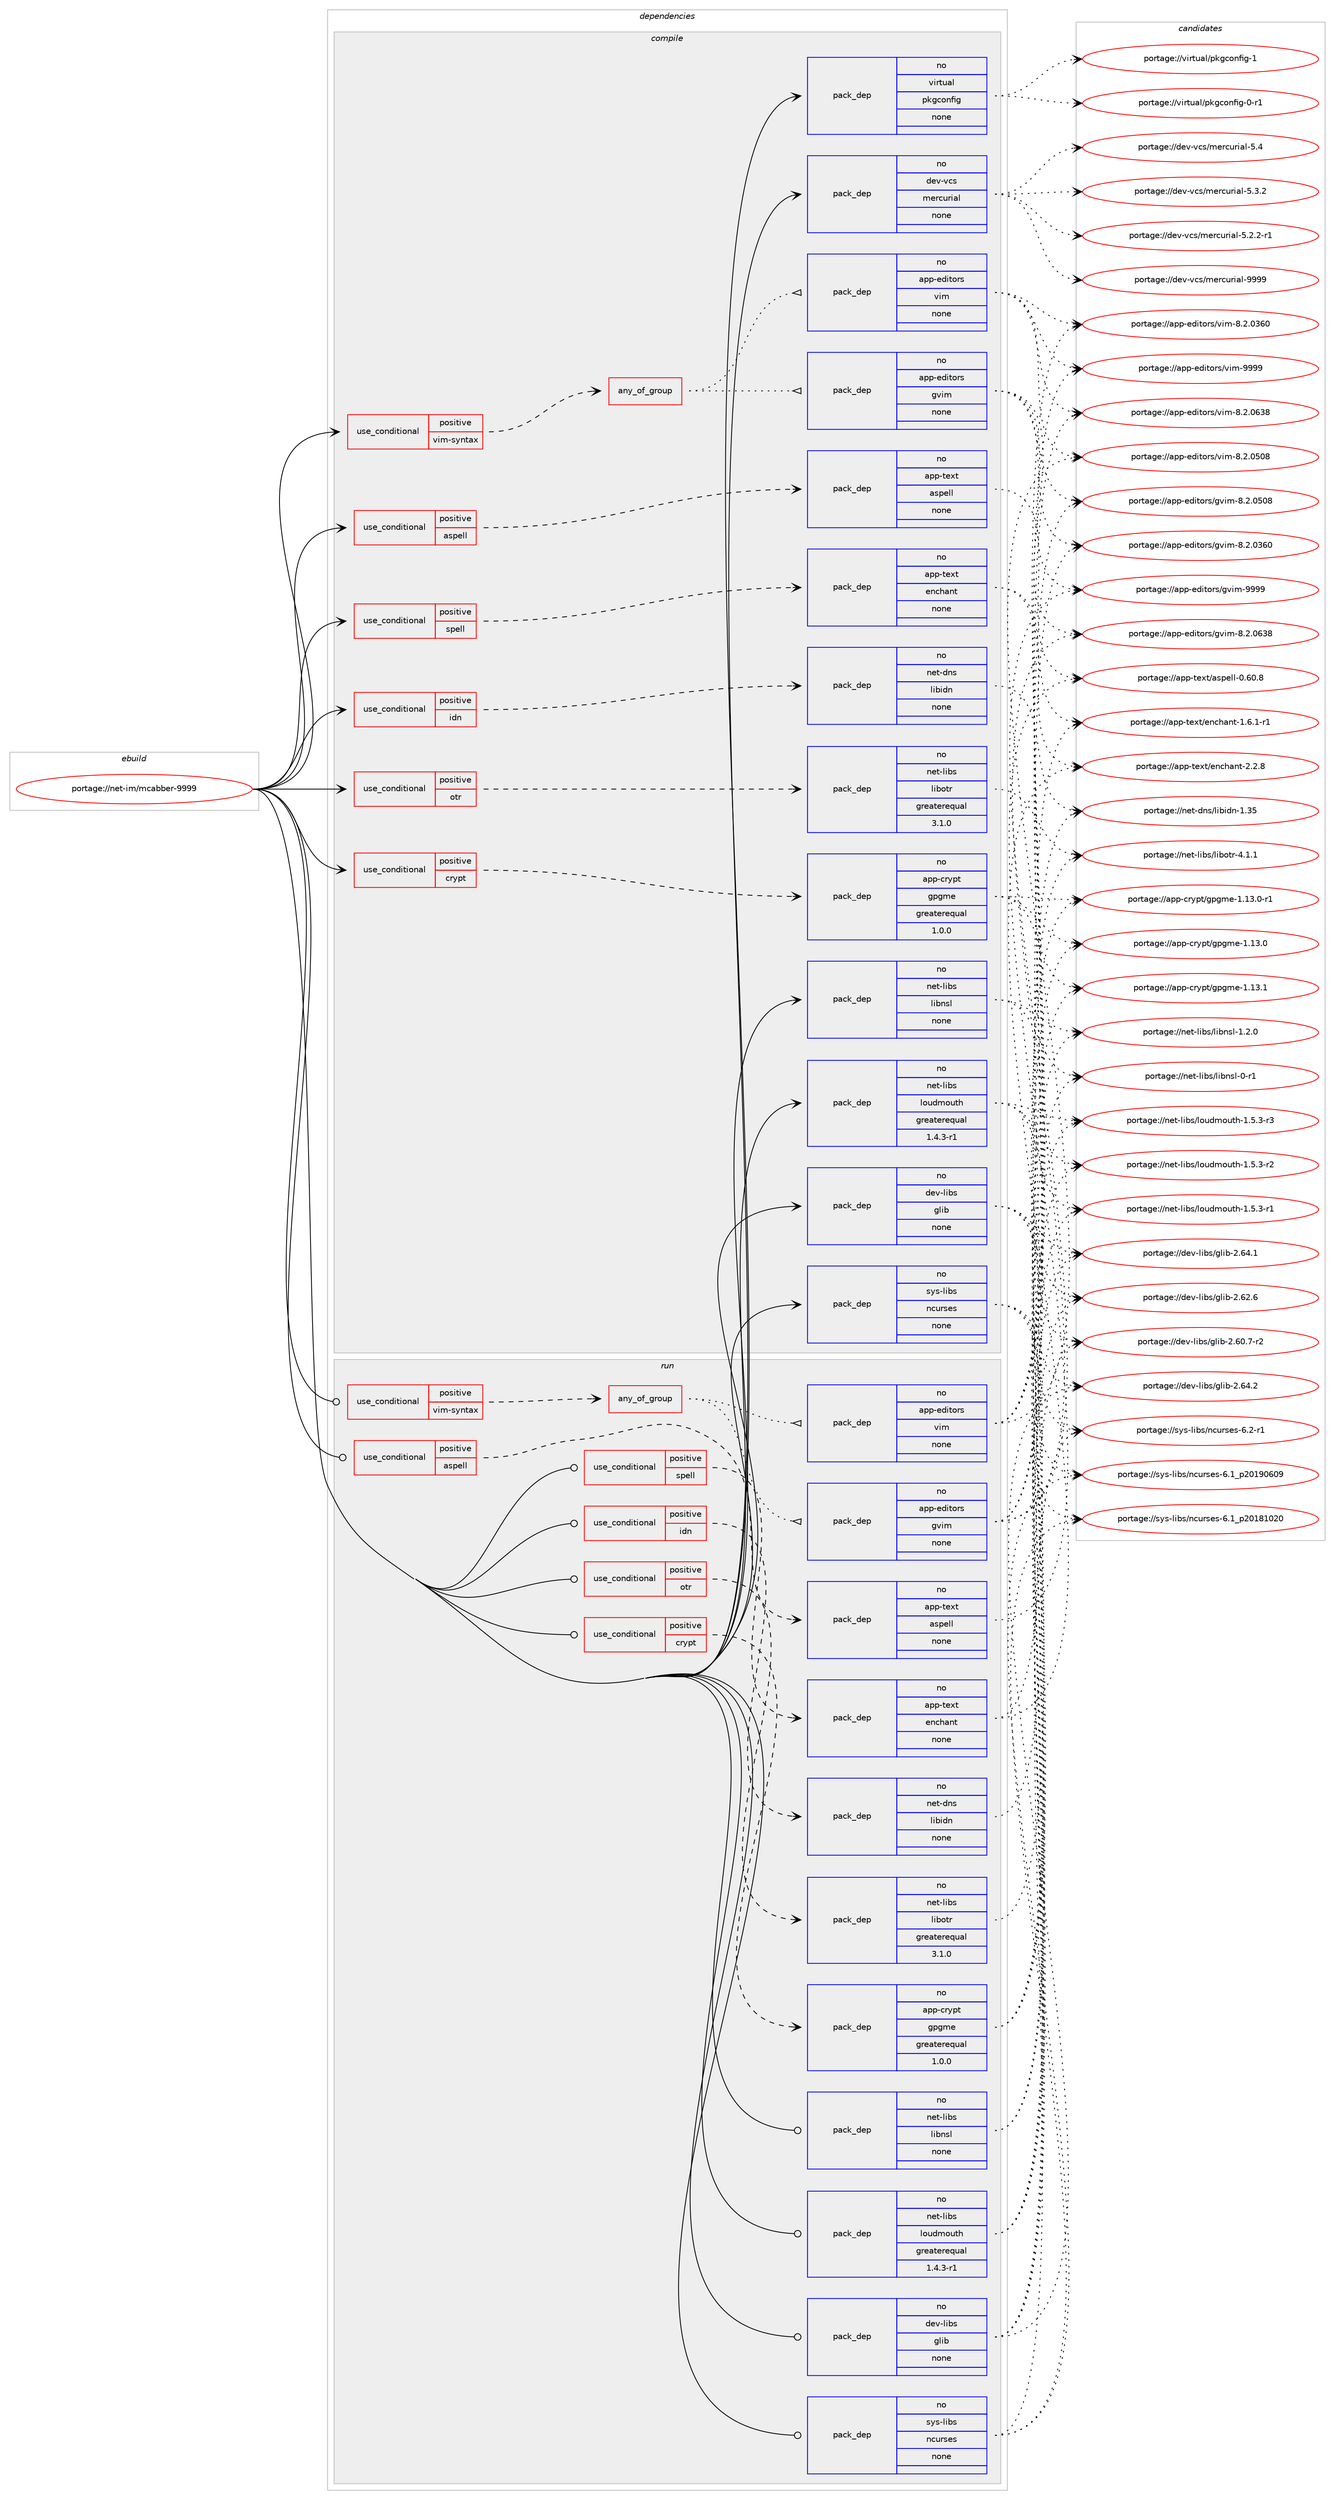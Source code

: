 digraph prolog {

# *************
# Graph options
# *************

newrank=true;
concentrate=true;
compound=true;
graph [rankdir=LR,fontname=Helvetica,fontsize=10,ranksep=1.5];#, ranksep=2.5, nodesep=0.2];
edge  [arrowhead=vee];
node  [fontname=Helvetica,fontsize=10];

# **********
# The ebuild
# **********

subgraph cluster_leftcol {
color=gray;
rank=same;
label=<<i>ebuild</i>>;
id [label="portage://net-im/mcabber-9999", color=red, width=4, href="../net-im/mcabber-9999.svg"];
}

# ****************
# The dependencies
# ****************

subgraph cluster_midcol {
color=gray;
label=<<i>dependencies</i>>;
subgraph cluster_compile {
fillcolor="#eeeeee";
style=filled;
label=<<i>compile</i>>;
subgraph cond2418 {
dependency11847 [label=<<TABLE BORDER="0" CELLBORDER="1" CELLSPACING="0" CELLPADDING="4"><TR><TD ROWSPAN="3" CELLPADDING="10">use_conditional</TD></TR><TR><TD>positive</TD></TR><TR><TD>aspell</TD></TR></TABLE>>, shape=none, color=red];
subgraph pack9299 {
dependency11848 [label=<<TABLE BORDER="0" CELLBORDER="1" CELLSPACING="0" CELLPADDING="4" WIDTH="220"><TR><TD ROWSPAN="6" CELLPADDING="30">pack_dep</TD></TR><TR><TD WIDTH="110">no</TD></TR><TR><TD>app-text</TD></TR><TR><TD>aspell</TD></TR><TR><TD>none</TD></TR><TR><TD></TD></TR></TABLE>>, shape=none, color=blue];
}
dependency11847:e -> dependency11848:w [weight=20,style="dashed",arrowhead="vee"];
}
id:e -> dependency11847:w [weight=20,style="solid",arrowhead="vee"];
subgraph cond2419 {
dependency11849 [label=<<TABLE BORDER="0" CELLBORDER="1" CELLSPACING="0" CELLPADDING="4"><TR><TD ROWSPAN="3" CELLPADDING="10">use_conditional</TD></TR><TR><TD>positive</TD></TR><TR><TD>crypt</TD></TR></TABLE>>, shape=none, color=red];
subgraph pack9300 {
dependency11850 [label=<<TABLE BORDER="0" CELLBORDER="1" CELLSPACING="0" CELLPADDING="4" WIDTH="220"><TR><TD ROWSPAN="6" CELLPADDING="30">pack_dep</TD></TR><TR><TD WIDTH="110">no</TD></TR><TR><TD>app-crypt</TD></TR><TR><TD>gpgme</TD></TR><TR><TD>greaterequal</TD></TR><TR><TD>1.0.0</TD></TR></TABLE>>, shape=none, color=blue];
}
dependency11849:e -> dependency11850:w [weight=20,style="dashed",arrowhead="vee"];
}
id:e -> dependency11849:w [weight=20,style="solid",arrowhead="vee"];
subgraph cond2420 {
dependency11851 [label=<<TABLE BORDER="0" CELLBORDER="1" CELLSPACING="0" CELLPADDING="4"><TR><TD ROWSPAN="3" CELLPADDING="10">use_conditional</TD></TR><TR><TD>positive</TD></TR><TR><TD>idn</TD></TR></TABLE>>, shape=none, color=red];
subgraph pack9301 {
dependency11852 [label=<<TABLE BORDER="0" CELLBORDER="1" CELLSPACING="0" CELLPADDING="4" WIDTH="220"><TR><TD ROWSPAN="6" CELLPADDING="30">pack_dep</TD></TR><TR><TD WIDTH="110">no</TD></TR><TR><TD>net-dns</TD></TR><TR><TD>libidn</TD></TR><TR><TD>none</TD></TR><TR><TD></TD></TR></TABLE>>, shape=none, color=blue];
}
dependency11851:e -> dependency11852:w [weight=20,style="dashed",arrowhead="vee"];
}
id:e -> dependency11851:w [weight=20,style="solid",arrowhead="vee"];
subgraph cond2421 {
dependency11853 [label=<<TABLE BORDER="0" CELLBORDER="1" CELLSPACING="0" CELLPADDING="4"><TR><TD ROWSPAN="3" CELLPADDING="10">use_conditional</TD></TR><TR><TD>positive</TD></TR><TR><TD>otr</TD></TR></TABLE>>, shape=none, color=red];
subgraph pack9302 {
dependency11854 [label=<<TABLE BORDER="0" CELLBORDER="1" CELLSPACING="0" CELLPADDING="4" WIDTH="220"><TR><TD ROWSPAN="6" CELLPADDING="30">pack_dep</TD></TR><TR><TD WIDTH="110">no</TD></TR><TR><TD>net-libs</TD></TR><TR><TD>libotr</TD></TR><TR><TD>greaterequal</TD></TR><TR><TD>3.1.0</TD></TR></TABLE>>, shape=none, color=blue];
}
dependency11853:e -> dependency11854:w [weight=20,style="dashed",arrowhead="vee"];
}
id:e -> dependency11853:w [weight=20,style="solid",arrowhead="vee"];
subgraph cond2422 {
dependency11855 [label=<<TABLE BORDER="0" CELLBORDER="1" CELLSPACING="0" CELLPADDING="4"><TR><TD ROWSPAN="3" CELLPADDING="10">use_conditional</TD></TR><TR><TD>positive</TD></TR><TR><TD>spell</TD></TR></TABLE>>, shape=none, color=red];
subgraph pack9303 {
dependency11856 [label=<<TABLE BORDER="0" CELLBORDER="1" CELLSPACING="0" CELLPADDING="4" WIDTH="220"><TR><TD ROWSPAN="6" CELLPADDING="30">pack_dep</TD></TR><TR><TD WIDTH="110">no</TD></TR><TR><TD>app-text</TD></TR><TR><TD>enchant</TD></TR><TR><TD>none</TD></TR><TR><TD></TD></TR></TABLE>>, shape=none, color=blue];
}
dependency11855:e -> dependency11856:w [weight=20,style="dashed",arrowhead="vee"];
}
id:e -> dependency11855:w [weight=20,style="solid",arrowhead="vee"];
subgraph cond2423 {
dependency11857 [label=<<TABLE BORDER="0" CELLBORDER="1" CELLSPACING="0" CELLPADDING="4"><TR><TD ROWSPAN="3" CELLPADDING="10">use_conditional</TD></TR><TR><TD>positive</TD></TR><TR><TD>vim-syntax</TD></TR></TABLE>>, shape=none, color=red];
subgraph any121 {
dependency11858 [label=<<TABLE BORDER="0" CELLBORDER="1" CELLSPACING="0" CELLPADDING="4"><TR><TD CELLPADDING="10">any_of_group</TD></TR></TABLE>>, shape=none, color=red];subgraph pack9304 {
dependency11859 [label=<<TABLE BORDER="0" CELLBORDER="1" CELLSPACING="0" CELLPADDING="4" WIDTH="220"><TR><TD ROWSPAN="6" CELLPADDING="30">pack_dep</TD></TR><TR><TD WIDTH="110">no</TD></TR><TR><TD>app-editors</TD></TR><TR><TD>vim</TD></TR><TR><TD>none</TD></TR><TR><TD></TD></TR></TABLE>>, shape=none, color=blue];
}
dependency11858:e -> dependency11859:w [weight=20,style="dotted",arrowhead="oinv"];
subgraph pack9305 {
dependency11860 [label=<<TABLE BORDER="0" CELLBORDER="1" CELLSPACING="0" CELLPADDING="4" WIDTH="220"><TR><TD ROWSPAN="6" CELLPADDING="30">pack_dep</TD></TR><TR><TD WIDTH="110">no</TD></TR><TR><TD>app-editors</TD></TR><TR><TD>gvim</TD></TR><TR><TD>none</TD></TR><TR><TD></TD></TR></TABLE>>, shape=none, color=blue];
}
dependency11858:e -> dependency11860:w [weight=20,style="dotted",arrowhead="oinv"];
}
dependency11857:e -> dependency11858:w [weight=20,style="dashed",arrowhead="vee"];
}
id:e -> dependency11857:w [weight=20,style="solid",arrowhead="vee"];
subgraph pack9306 {
dependency11861 [label=<<TABLE BORDER="0" CELLBORDER="1" CELLSPACING="0" CELLPADDING="4" WIDTH="220"><TR><TD ROWSPAN="6" CELLPADDING="30">pack_dep</TD></TR><TR><TD WIDTH="110">no</TD></TR><TR><TD>dev-libs</TD></TR><TR><TD>glib</TD></TR><TR><TD>none</TD></TR><TR><TD></TD></TR></TABLE>>, shape=none, color=blue];
}
id:e -> dependency11861:w [weight=20,style="solid",arrowhead="vee"];
subgraph pack9307 {
dependency11862 [label=<<TABLE BORDER="0" CELLBORDER="1" CELLSPACING="0" CELLPADDING="4" WIDTH="220"><TR><TD ROWSPAN="6" CELLPADDING="30">pack_dep</TD></TR><TR><TD WIDTH="110">no</TD></TR><TR><TD>dev-vcs</TD></TR><TR><TD>mercurial</TD></TR><TR><TD>none</TD></TR><TR><TD></TD></TR></TABLE>>, shape=none, color=blue];
}
id:e -> dependency11862:w [weight=20,style="solid",arrowhead="vee"];
subgraph pack9308 {
dependency11863 [label=<<TABLE BORDER="0" CELLBORDER="1" CELLSPACING="0" CELLPADDING="4" WIDTH="220"><TR><TD ROWSPAN="6" CELLPADDING="30">pack_dep</TD></TR><TR><TD WIDTH="110">no</TD></TR><TR><TD>net-libs</TD></TR><TR><TD>libnsl</TD></TR><TR><TD>none</TD></TR><TR><TD></TD></TR></TABLE>>, shape=none, color=blue];
}
id:e -> dependency11863:w [weight=20,style="solid",arrowhead="vee"];
subgraph pack9309 {
dependency11864 [label=<<TABLE BORDER="0" CELLBORDER="1" CELLSPACING="0" CELLPADDING="4" WIDTH="220"><TR><TD ROWSPAN="6" CELLPADDING="30">pack_dep</TD></TR><TR><TD WIDTH="110">no</TD></TR><TR><TD>net-libs</TD></TR><TR><TD>loudmouth</TD></TR><TR><TD>greaterequal</TD></TR><TR><TD>1.4.3-r1</TD></TR></TABLE>>, shape=none, color=blue];
}
id:e -> dependency11864:w [weight=20,style="solid",arrowhead="vee"];
subgraph pack9310 {
dependency11865 [label=<<TABLE BORDER="0" CELLBORDER="1" CELLSPACING="0" CELLPADDING="4" WIDTH="220"><TR><TD ROWSPAN="6" CELLPADDING="30">pack_dep</TD></TR><TR><TD WIDTH="110">no</TD></TR><TR><TD>sys-libs</TD></TR><TR><TD>ncurses</TD></TR><TR><TD>none</TD></TR><TR><TD></TD></TR></TABLE>>, shape=none, color=blue];
}
id:e -> dependency11865:w [weight=20,style="solid",arrowhead="vee"];
subgraph pack9311 {
dependency11866 [label=<<TABLE BORDER="0" CELLBORDER="1" CELLSPACING="0" CELLPADDING="4" WIDTH="220"><TR><TD ROWSPAN="6" CELLPADDING="30">pack_dep</TD></TR><TR><TD WIDTH="110">no</TD></TR><TR><TD>virtual</TD></TR><TR><TD>pkgconfig</TD></TR><TR><TD>none</TD></TR><TR><TD></TD></TR></TABLE>>, shape=none, color=blue];
}
id:e -> dependency11866:w [weight=20,style="solid",arrowhead="vee"];
}
subgraph cluster_compileandrun {
fillcolor="#eeeeee";
style=filled;
label=<<i>compile and run</i>>;
}
subgraph cluster_run {
fillcolor="#eeeeee";
style=filled;
label=<<i>run</i>>;
subgraph cond2424 {
dependency11867 [label=<<TABLE BORDER="0" CELLBORDER="1" CELLSPACING="0" CELLPADDING="4"><TR><TD ROWSPAN="3" CELLPADDING="10">use_conditional</TD></TR><TR><TD>positive</TD></TR><TR><TD>aspell</TD></TR></TABLE>>, shape=none, color=red];
subgraph pack9312 {
dependency11868 [label=<<TABLE BORDER="0" CELLBORDER="1" CELLSPACING="0" CELLPADDING="4" WIDTH="220"><TR><TD ROWSPAN="6" CELLPADDING="30">pack_dep</TD></TR><TR><TD WIDTH="110">no</TD></TR><TR><TD>app-text</TD></TR><TR><TD>aspell</TD></TR><TR><TD>none</TD></TR><TR><TD></TD></TR></TABLE>>, shape=none, color=blue];
}
dependency11867:e -> dependency11868:w [weight=20,style="dashed",arrowhead="vee"];
}
id:e -> dependency11867:w [weight=20,style="solid",arrowhead="odot"];
subgraph cond2425 {
dependency11869 [label=<<TABLE BORDER="0" CELLBORDER="1" CELLSPACING="0" CELLPADDING="4"><TR><TD ROWSPAN="3" CELLPADDING="10">use_conditional</TD></TR><TR><TD>positive</TD></TR><TR><TD>crypt</TD></TR></TABLE>>, shape=none, color=red];
subgraph pack9313 {
dependency11870 [label=<<TABLE BORDER="0" CELLBORDER="1" CELLSPACING="0" CELLPADDING="4" WIDTH="220"><TR><TD ROWSPAN="6" CELLPADDING="30">pack_dep</TD></TR><TR><TD WIDTH="110">no</TD></TR><TR><TD>app-crypt</TD></TR><TR><TD>gpgme</TD></TR><TR><TD>greaterequal</TD></TR><TR><TD>1.0.0</TD></TR></TABLE>>, shape=none, color=blue];
}
dependency11869:e -> dependency11870:w [weight=20,style="dashed",arrowhead="vee"];
}
id:e -> dependency11869:w [weight=20,style="solid",arrowhead="odot"];
subgraph cond2426 {
dependency11871 [label=<<TABLE BORDER="0" CELLBORDER="1" CELLSPACING="0" CELLPADDING="4"><TR><TD ROWSPAN="3" CELLPADDING="10">use_conditional</TD></TR><TR><TD>positive</TD></TR><TR><TD>idn</TD></TR></TABLE>>, shape=none, color=red];
subgraph pack9314 {
dependency11872 [label=<<TABLE BORDER="0" CELLBORDER="1" CELLSPACING="0" CELLPADDING="4" WIDTH="220"><TR><TD ROWSPAN="6" CELLPADDING="30">pack_dep</TD></TR><TR><TD WIDTH="110">no</TD></TR><TR><TD>net-dns</TD></TR><TR><TD>libidn</TD></TR><TR><TD>none</TD></TR><TR><TD></TD></TR></TABLE>>, shape=none, color=blue];
}
dependency11871:e -> dependency11872:w [weight=20,style="dashed",arrowhead="vee"];
}
id:e -> dependency11871:w [weight=20,style="solid",arrowhead="odot"];
subgraph cond2427 {
dependency11873 [label=<<TABLE BORDER="0" CELLBORDER="1" CELLSPACING="0" CELLPADDING="4"><TR><TD ROWSPAN="3" CELLPADDING="10">use_conditional</TD></TR><TR><TD>positive</TD></TR><TR><TD>otr</TD></TR></TABLE>>, shape=none, color=red];
subgraph pack9315 {
dependency11874 [label=<<TABLE BORDER="0" CELLBORDER="1" CELLSPACING="0" CELLPADDING="4" WIDTH="220"><TR><TD ROWSPAN="6" CELLPADDING="30">pack_dep</TD></TR><TR><TD WIDTH="110">no</TD></TR><TR><TD>net-libs</TD></TR><TR><TD>libotr</TD></TR><TR><TD>greaterequal</TD></TR><TR><TD>3.1.0</TD></TR></TABLE>>, shape=none, color=blue];
}
dependency11873:e -> dependency11874:w [weight=20,style="dashed",arrowhead="vee"];
}
id:e -> dependency11873:w [weight=20,style="solid",arrowhead="odot"];
subgraph cond2428 {
dependency11875 [label=<<TABLE BORDER="0" CELLBORDER="1" CELLSPACING="0" CELLPADDING="4"><TR><TD ROWSPAN="3" CELLPADDING="10">use_conditional</TD></TR><TR><TD>positive</TD></TR><TR><TD>spell</TD></TR></TABLE>>, shape=none, color=red];
subgraph pack9316 {
dependency11876 [label=<<TABLE BORDER="0" CELLBORDER="1" CELLSPACING="0" CELLPADDING="4" WIDTH="220"><TR><TD ROWSPAN="6" CELLPADDING="30">pack_dep</TD></TR><TR><TD WIDTH="110">no</TD></TR><TR><TD>app-text</TD></TR><TR><TD>enchant</TD></TR><TR><TD>none</TD></TR><TR><TD></TD></TR></TABLE>>, shape=none, color=blue];
}
dependency11875:e -> dependency11876:w [weight=20,style="dashed",arrowhead="vee"];
}
id:e -> dependency11875:w [weight=20,style="solid",arrowhead="odot"];
subgraph cond2429 {
dependency11877 [label=<<TABLE BORDER="0" CELLBORDER="1" CELLSPACING="0" CELLPADDING="4"><TR><TD ROWSPAN="3" CELLPADDING="10">use_conditional</TD></TR><TR><TD>positive</TD></TR><TR><TD>vim-syntax</TD></TR></TABLE>>, shape=none, color=red];
subgraph any122 {
dependency11878 [label=<<TABLE BORDER="0" CELLBORDER="1" CELLSPACING="0" CELLPADDING="4"><TR><TD CELLPADDING="10">any_of_group</TD></TR></TABLE>>, shape=none, color=red];subgraph pack9317 {
dependency11879 [label=<<TABLE BORDER="0" CELLBORDER="1" CELLSPACING="0" CELLPADDING="4" WIDTH="220"><TR><TD ROWSPAN="6" CELLPADDING="30">pack_dep</TD></TR><TR><TD WIDTH="110">no</TD></TR><TR><TD>app-editors</TD></TR><TR><TD>vim</TD></TR><TR><TD>none</TD></TR><TR><TD></TD></TR></TABLE>>, shape=none, color=blue];
}
dependency11878:e -> dependency11879:w [weight=20,style="dotted",arrowhead="oinv"];
subgraph pack9318 {
dependency11880 [label=<<TABLE BORDER="0" CELLBORDER="1" CELLSPACING="0" CELLPADDING="4" WIDTH="220"><TR><TD ROWSPAN="6" CELLPADDING="30">pack_dep</TD></TR><TR><TD WIDTH="110">no</TD></TR><TR><TD>app-editors</TD></TR><TR><TD>gvim</TD></TR><TR><TD>none</TD></TR><TR><TD></TD></TR></TABLE>>, shape=none, color=blue];
}
dependency11878:e -> dependency11880:w [weight=20,style="dotted",arrowhead="oinv"];
}
dependency11877:e -> dependency11878:w [weight=20,style="dashed",arrowhead="vee"];
}
id:e -> dependency11877:w [weight=20,style="solid",arrowhead="odot"];
subgraph pack9319 {
dependency11881 [label=<<TABLE BORDER="0" CELLBORDER="1" CELLSPACING="0" CELLPADDING="4" WIDTH="220"><TR><TD ROWSPAN="6" CELLPADDING="30">pack_dep</TD></TR><TR><TD WIDTH="110">no</TD></TR><TR><TD>dev-libs</TD></TR><TR><TD>glib</TD></TR><TR><TD>none</TD></TR><TR><TD></TD></TR></TABLE>>, shape=none, color=blue];
}
id:e -> dependency11881:w [weight=20,style="solid",arrowhead="odot"];
subgraph pack9320 {
dependency11882 [label=<<TABLE BORDER="0" CELLBORDER="1" CELLSPACING="0" CELLPADDING="4" WIDTH="220"><TR><TD ROWSPAN="6" CELLPADDING="30">pack_dep</TD></TR><TR><TD WIDTH="110">no</TD></TR><TR><TD>net-libs</TD></TR><TR><TD>libnsl</TD></TR><TR><TD>none</TD></TR><TR><TD></TD></TR></TABLE>>, shape=none, color=blue];
}
id:e -> dependency11882:w [weight=20,style="solid",arrowhead="odot"];
subgraph pack9321 {
dependency11883 [label=<<TABLE BORDER="0" CELLBORDER="1" CELLSPACING="0" CELLPADDING="4" WIDTH="220"><TR><TD ROWSPAN="6" CELLPADDING="30">pack_dep</TD></TR><TR><TD WIDTH="110">no</TD></TR><TR><TD>net-libs</TD></TR><TR><TD>loudmouth</TD></TR><TR><TD>greaterequal</TD></TR><TR><TD>1.4.3-r1</TD></TR></TABLE>>, shape=none, color=blue];
}
id:e -> dependency11883:w [weight=20,style="solid",arrowhead="odot"];
subgraph pack9322 {
dependency11884 [label=<<TABLE BORDER="0" CELLBORDER="1" CELLSPACING="0" CELLPADDING="4" WIDTH="220"><TR><TD ROWSPAN="6" CELLPADDING="30">pack_dep</TD></TR><TR><TD WIDTH="110">no</TD></TR><TR><TD>sys-libs</TD></TR><TR><TD>ncurses</TD></TR><TR><TD>none</TD></TR><TR><TD></TD></TR></TABLE>>, shape=none, color=blue];
}
id:e -> dependency11884:w [weight=20,style="solid",arrowhead="odot"];
}
}

# **************
# The candidates
# **************

subgraph cluster_choices {
rank=same;
color=gray;
label=<<i>candidates</i>>;

subgraph choice9299 {
color=black;
nodesep=1;
choice9711211245116101120116479711511210110810845484654484656 [label="portage://app-text/aspell-0.60.8", color=red, width=4,href="../app-text/aspell-0.60.8.svg"];
dependency11848:e -> choice9711211245116101120116479711511210110810845484654484656:w [style=dotted,weight="100"];
}
subgraph choice9300 {
color=black;
nodesep=1;
choice9711211245991141211121164710311210310910145494649514649 [label="portage://app-crypt/gpgme-1.13.1", color=red, width=4,href="../app-crypt/gpgme-1.13.1.svg"];
choice97112112459911412111211647103112103109101454946495146484511449 [label="portage://app-crypt/gpgme-1.13.0-r1", color=red, width=4,href="../app-crypt/gpgme-1.13.0-r1.svg"];
choice9711211245991141211121164710311210310910145494649514648 [label="portage://app-crypt/gpgme-1.13.0", color=red, width=4,href="../app-crypt/gpgme-1.13.0.svg"];
dependency11850:e -> choice9711211245991141211121164710311210310910145494649514649:w [style=dotted,weight="100"];
dependency11850:e -> choice97112112459911412111211647103112103109101454946495146484511449:w [style=dotted,weight="100"];
dependency11850:e -> choice9711211245991141211121164710311210310910145494649514648:w [style=dotted,weight="100"];
}
subgraph choice9301 {
color=black;
nodesep=1;
choice1101011164510011011547108105981051001104549465153 [label="portage://net-dns/libidn-1.35", color=red, width=4,href="../net-dns/libidn-1.35.svg"];
dependency11852:e -> choice1101011164510011011547108105981051001104549465153:w [style=dotted,weight="100"];
}
subgraph choice9302 {
color=black;
nodesep=1;
choice11010111645108105981154710810598111116114455246494649 [label="portage://net-libs/libotr-4.1.1", color=red, width=4,href="../net-libs/libotr-4.1.1.svg"];
dependency11854:e -> choice11010111645108105981154710810598111116114455246494649:w [style=dotted,weight="100"];
}
subgraph choice9303 {
color=black;
nodesep=1;
choice9711211245116101120116471011109910497110116455046504656 [label="portage://app-text/enchant-2.2.8", color=red, width=4,href="../app-text/enchant-2.2.8.svg"];
choice97112112451161011201164710111099104971101164549465446494511449 [label="portage://app-text/enchant-1.6.1-r1", color=red, width=4,href="../app-text/enchant-1.6.1-r1.svg"];
dependency11856:e -> choice9711211245116101120116471011109910497110116455046504656:w [style=dotted,weight="100"];
dependency11856:e -> choice97112112451161011201164710111099104971101164549465446494511449:w [style=dotted,weight="100"];
}
subgraph choice9304 {
color=black;
nodesep=1;
choice9711211245101100105116111114115471181051094557575757 [label="portage://app-editors/vim-9999", color=red, width=4,href="../app-editors/vim-9999.svg"];
choice971121124510110010511611111411547118105109455646504648545156 [label="portage://app-editors/vim-8.2.0638", color=red, width=4,href="../app-editors/vim-8.2.0638.svg"];
choice971121124510110010511611111411547118105109455646504648534856 [label="portage://app-editors/vim-8.2.0508", color=red, width=4,href="../app-editors/vim-8.2.0508.svg"];
choice971121124510110010511611111411547118105109455646504648515448 [label="portage://app-editors/vim-8.2.0360", color=red, width=4,href="../app-editors/vim-8.2.0360.svg"];
dependency11859:e -> choice9711211245101100105116111114115471181051094557575757:w [style=dotted,weight="100"];
dependency11859:e -> choice971121124510110010511611111411547118105109455646504648545156:w [style=dotted,weight="100"];
dependency11859:e -> choice971121124510110010511611111411547118105109455646504648534856:w [style=dotted,weight="100"];
dependency11859:e -> choice971121124510110010511611111411547118105109455646504648515448:w [style=dotted,weight="100"];
}
subgraph choice9305 {
color=black;
nodesep=1;
choice9711211245101100105116111114115471031181051094557575757 [label="portage://app-editors/gvim-9999", color=red, width=4,href="../app-editors/gvim-9999.svg"];
choice971121124510110010511611111411547103118105109455646504648545156 [label="portage://app-editors/gvim-8.2.0638", color=red, width=4,href="../app-editors/gvim-8.2.0638.svg"];
choice971121124510110010511611111411547103118105109455646504648534856 [label="portage://app-editors/gvim-8.2.0508", color=red, width=4,href="../app-editors/gvim-8.2.0508.svg"];
choice971121124510110010511611111411547103118105109455646504648515448 [label="portage://app-editors/gvim-8.2.0360", color=red, width=4,href="../app-editors/gvim-8.2.0360.svg"];
dependency11860:e -> choice9711211245101100105116111114115471031181051094557575757:w [style=dotted,weight="100"];
dependency11860:e -> choice971121124510110010511611111411547103118105109455646504648545156:w [style=dotted,weight="100"];
dependency11860:e -> choice971121124510110010511611111411547103118105109455646504648534856:w [style=dotted,weight="100"];
dependency11860:e -> choice971121124510110010511611111411547103118105109455646504648515448:w [style=dotted,weight="100"];
}
subgraph choice9306 {
color=black;
nodesep=1;
choice1001011184510810598115471031081059845504654524650 [label="portage://dev-libs/glib-2.64.2", color=red, width=4,href="../dev-libs/glib-2.64.2.svg"];
choice1001011184510810598115471031081059845504654524649 [label="portage://dev-libs/glib-2.64.1", color=red, width=4,href="../dev-libs/glib-2.64.1.svg"];
choice1001011184510810598115471031081059845504654504654 [label="portage://dev-libs/glib-2.62.6", color=red, width=4,href="../dev-libs/glib-2.62.6.svg"];
choice10010111845108105981154710310810598455046544846554511450 [label="portage://dev-libs/glib-2.60.7-r2", color=red, width=4,href="../dev-libs/glib-2.60.7-r2.svg"];
dependency11861:e -> choice1001011184510810598115471031081059845504654524650:w [style=dotted,weight="100"];
dependency11861:e -> choice1001011184510810598115471031081059845504654524649:w [style=dotted,weight="100"];
dependency11861:e -> choice1001011184510810598115471031081059845504654504654:w [style=dotted,weight="100"];
dependency11861:e -> choice10010111845108105981154710310810598455046544846554511450:w [style=dotted,weight="100"];
}
subgraph choice9307 {
color=black;
nodesep=1;
choice10010111845118991154710910111499117114105971084557575757 [label="portage://dev-vcs/mercurial-9999", color=red, width=4,href="../dev-vcs/mercurial-9999.svg"];
choice100101118451189911547109101114991171141059710845534652 [label="portage://dev-vcs/mercurial-5.4", color=red, width=4,href="../dev-vcs/mercurial-5.4.svg"];
choice1001011184511899115471091011149911711410597108455346514650 [label="portage://dev-vcs/mercurial-5.3.2", color=red, width=4,href="../dev-vcs/mercurial-5.3.2.svg"];
choice10010111845118991154710910111499117114105971084553465046504511449 [label="portage://dev-vcs/mercurial-5.2.2-r1", color=red, width=4,href="../dev-vcs/mercurial-5.2.2-r1.svg"];
dependency11862:e -> choice10010111845118991154710910111499117114105971084557575757:w [style=dotted,weight="100"];
dependency11862:e -> choice100101118451189911547109101114991171141059710845534652:w [style=dotted,weight="100"];
dependency11862:e -> choice1001011184511899115471091011149911711410597108455346514650:w [style=dotted,weight="100"];
dependency11862:e -> choice10010111845118991154710910111499117114105971084553465046504511449:w [style=dotted,weight="100"];
}
subgraph choice9308 {
color=black;
nodesep=1;
choice11010111645108105981154710810598110115108454946504648 [label="portage://net-libs/libnsl-1.2.0", color=red, width=4,href="../net-libs/libnsl-1.2.0.svg"];
choice1101011164510810598115471081059811011510845484511449 [label="portage://net-libs/libnsl-0-r1", color=red, width=4,href="../net-libs/libnsl-0-r1.svg"];
dependency11863:e -> choice11010111645108105981154710810598110115108454946504648:w [style=dotted,weight="100"];
dependency11863:e -> choice1101011164510810598115471081059811011510845484511449:w [style=dotted,weight="100"];
}
subgraph choice9309 {
color=black;
nodesep=1;
choice1101011164510810598115471081111171001091111171161044549465346514511451 [label="portage://net-libs/loudmouth-1.5.3-r3", color=red, width=4,href="../net-libs/loudmouth-1.5.3-r3.svg"];
choice1101011164510810598115471081111171001091111171161044549465346514511450 [label="portage://net-libs/loudmouth-1.5.3-r2", color=red, width=4,href="../net-libs/loudmouth-1.5.3-r2.svg"];
choice1101011164510810598115471081111171001091111171161044549465346514511449 [label="portage://net-libs/loudmouth-1.5.3-r1", color=red, width=4,href="../net-libs/loudmouth-1.5.3-r1.svg"];
dependency11864:e -> choice1101011164510810598115471081111171001091111171161044549465346514511451:w [style=dotted,weight="100"];
dependency11864:e -> choice1101011164510810598115471081111171001091111171161044549465346514511450:w [style=dotted,weight="100"];
dependency11864:e -> choice1101011164510810598115471081111171001091111171161044549465346514511449:w [style=dotted,weight="100"];
}
subgraph choice9310 {
color=black;
nodesep=1;
choice11512111545108105981154711099117114115101115455446504511449 [label="portage://sys-libs/ncurses-6.2-r1", color=red, width=4,href="../sys-libs/ncurses-6.2-r1.svg"];
choice1151211154510810598115471109911711411510111545544649951125048495748544857 [label="portage://sys-libs/ncurses-6.1_p20190609", color=red, width=4,href="../sys-libs/ncurses-6.1_p20190609.svg"];
choice1151211154510810598115471109911711411510111545544649951125048495649485048 [label="portage://sys-libs/ncurses-6.1_p20181020", color=red, width=4,href="../sys-libs/ncurses-6.1_p20181020.svg"];
dependency11865:e -> choice11512111545108105981154711099117114115101115455446504511449:w [style=dotted,weight="100"];
dependency11865:e -> choice1151211154510810598115471109911711411510111545544649951125048495748544857:w [style=dotted,weight="100"];
dependency11865:e -> choice1151211154510810598115471109911711411510111545544649951125048495649485048:w [style=dotted,weight="100"];
}
subgraph choice9311 {
color=black;
nodesep=1;
choice1181051141161179710847112107103991111101021051034549 [label="portage://virtual/pkgconfig-1", color=red, width=4,href="../virtual/pkgconfig-1.svg"];
choice11810511411611797108471121071039911111010210510345484511449 [label="portage://virtual/pkgconfig-0-r1", color=red, width=4,href="../virtual/pkgconfig-0-r1.svg"];
dependency11866:e -> choice1181051141161179710847112107103991111101021051034549:w [style=dotted,weight="100"];
dependency11866:e -> choice11810511411611797108471121071039911111010210510345484511449:w [style=dotted,weight="100"];
}
subgraph choice9312 {
color=black;
nodesep=1;
choice9711211245116101120116479711511210110810845484654484656 [label="portage://app-text/aspell-0.60.8", color=red, width=4,href="../app-text/aspell-0.60.8.svg"];
dependency11868:e -> choice9711211245116101120116479711511210110810845484654484656:w [style=dotted,weight="100"];
}
subgraph choice9313 {
color=black;
nodesep=1;
choice9711211245991141211121164710311210310910145494649514649 [label="portage://app-crypt/gpgme-1.13.1", color=red, width=4,href="../app-crypt/gpgme-1.13.1.svg"];
choice97112112459911412111211647103112103109101454946495146484511449 [label="portage://app-crypt/gpgme-1.13.0-r1", color=red, width=4,href="../app-crypt/gpgme-1.13.0-r1.svg"];
choice9711211245991141211121164710311210310910145494649514648 [label="portage://app-crypt/gpgme-1.13.0", color=red, width=4,href="../app-crypt/gpgme-1.13.0.svg"];
dependency11870:e -> choice9711211245991141211121164710311210310910145494649514649:w [style=dotted,weight="100"];
dependency11870:e -> choice97112112459911412111211647103112103109101454946495146484511449:w [style=dotted,weight="100"];
dependency11870:e -> choice9711211245991141211121164710311210310910145494649514648:w [style=dotted,weight="100"];
}
subgraph choice9314 {
color=black;
nodesep=1;
choice1101011164510011011547108105981051001104549465153 [label="portage://net-dns/libidn-1.35", color=red, width=4,href="../net-dns/libidn-1.35.svg"];
dependency11872:e -> choice1101011164510011011547108105981051001104549465153:w [style=dotted,weight="100"];
}
subgraph choice9315 {
color=black;
nodesep=1;
choice11010111645108105981154710810598111116114455246494649 [label="portage://net-libs/libotr-4.1.1", color=red, width=4,href="../net-libs/libotr-4.1.1.svg"];
dependency11874:e -> choice11010111645108105981154710810598111116114455246494649:w [style=dotted,weight="100"];
}
subgraph choice9316 {
color=black;
nodesep=1;
choice9711211245116101120116471011109910497110116455046504656 [label="portage://app-text/enchant-2.2.8", color=red, width=4,href="../app-text/enchant-2.2.8.svg"];
choice97112112451161011201164710111099104971101164549465446494511449 [label="portage://app-text/enchant-1.6.1-r1", color=red, width=4,href="../app-text/enchant-1.6.1-r1.svg"];
dependency11876:e -> choice9711211245116101120116471011109910497110116455046504656:w [style=dotted,weight="100"];
dependency11876:e -> choice97112112451161011201164710111099104971101164549465446494511449:w [style=dotted,weight="100"];
}
subgraph choice9317 {
color=black;
nodesep=1;
choice9711211245101100105116111114115471181051094557575757 [label="portage://app-editors/vim-9999", color=red, width=4,href="../app-editors/vim-9999.svg"];
choice971121124510110010511611111411547118105109455646504648545156 [label="portage://app-editors/vim-8.2.0638", color=red, width=4,href="../app-editors/vim-8.2.0638.svg"];
choice971121124510110010511611111411547118105109455646504648534856 [label="portage://app-editors/vim-8.2.0508", color=red, width=4,href="../app-editors/vim-8.2.0508.svg"];
choice971121124510110010511611111411547118105109455646504648515448 [label="portage://app-editors/vim-8.2.0360", color=red, width=4,href="../app-editors/vim-8.2.0360.svg"];
dependency11879:e -> choice9711211245101100105116111114115471181051094557575757:w [style=dotted,weight="100"];
dependency11879:e -> choice971121124510110010511611111411547118105109455646504648545156:w [style=dotted,weight="100"];
dependency11879:e -> choice971121124510110010511611111411547118105109455646504648534856:w [style=dotted,weight="100"];
dependency11879:e -> choice971121124510110010511611111411547118105109455646504648515448:w [style=dotted,weight="100"];
}
subgraph choice9318 {
color=black;
nodesep=1;
choice9711211245101100105116111114115471031181051094557575757 [label="portage://app-editors/gvim-9999", color=red, width=4,href="../app-editors/gvim-9999.svg"];
choice971121124510110010511611111411547103118105109455646504648545156 [label="portage://app-editors/gvim-8.2.0638", color=red, width=4,href="../app-editors/gvim-8.2.0638.svg"];
choice971121124510110010511611111411547103118105109455646504648534856 [label="portage://app-editors/gvim-8.2.0508", color=red, width=4,href="../app-editors/gvim-8.2.0508.svg"];
choice971121124510110010511611111411547103118105109455646504648515448 [label="portage://app-editors/gvim-8.2.0360", color=red, width=4,href="../app-editors/gvim-8.2.0360.svg"];
dependency11880:e -> choice9711211245101100105116111114115471031181051094557575757:w [style=dotted,weight="100"];
dependency11880:e -> choice971121124510110010511611111411547103118105109455646504648545156:w [style=dotted,weight="100"];
dependency11880:e -> choice971121124510110010511611111411547103118105109455646504648534856:w [style=dotted,weight="100"];
dependency11880:e -> choice971121124510110010511611111411547103118105109455646504648515448:w [style=dotted,weight="100"];
}
subgraph choice9319 {
color=black;
nodesep=1;
choice1001011184510810598115471031081059845504654524650 [label="portage://dev-libs/glib-2.64.2", color=red, width=4,href="../dev-libs/glib-2.64.2.svg"];
choice1001011184510810598115471031081059845504654524649 [label="portage://dev-libs/glib-2.64.1", color=red, width=4,href="../dev-libs/glib-2.64.1.svg"];
choice1001011184510810598115471031081059845504654504654 [label="portage://dev-libs/glib-2.62.6", color=red, width=4,href="../dev-libs/glib-2.62.6.svg"];
choice10010111845108105981154710310810598455046544846554511450 [label="portage://dev-libs/glib-2.60.7-r2", color=red, width=4,href="../dev-libs/glib-2.60.7-r2.svg"];
dependency11881:e -> choice1001011184510810598115471031081059845504654524650:w [style=dotted,weight="100"];
dependency11881:e -> choice1001011184510810598115471031081059845504654524649:w [style=dotted,weight="100"];
dependency11881:e -> choice1001011184510810598115471031081059845504654504654:w [style=dotted,weight="100"];
dependency11881:e -> choice10010111845108105981154710310810598455046544846554511450:w [style=dotted,weight="100"];
}
subgraph choice9320 {
color=black;
nodesep=1;
choice11010111645108105981154710810598110115108454946504648 [label="portage://net-libs/libnsl-1.2.0", color=red, width=4,href="../net-libs/libnsl-1.2.0.svg"];
choice1101011164510810598115471081059811011510845484511449 [label="portage://net-libs/libnsl-0-r1", color=red, width=4,href="../net-libs/libnsl-0-r1.svg"];
dependency11882:e -> choice11010111645108105981154710810598110115108454946504648:w [style=dotted,weight="100"];
dependency11882:e -> choice1101011164510810598115471081059811011510845484511449:w [style=dotted,weight="100"];
}
subgraph choice9321 {
color=black;
nodesep=1;
choice1101011164510810598115471081111171001091111171161044549465346514511451 [label="portage://net-libs/loudmouth-1.5.3-r3", color=red, width=4,href="../net-libs/loudmouth-1.5.3-r3.svg"];
choice1101011164510810598115471081111171001091111171161044549465346514511450 [label="portage://net-libs/loudmouth-1.5.3-r2", color=red, width=4,href="../net-libs/loudmouth-1.5.3-r2.svg"];
choice1101011164510810598115471081111171001091111171161044549465346514511449 [label="portage://net-libs/loudmouth-1.5.3-r1", color=red, width=4,href="../net-libs/loudmouth-1.5.3-r1.svg"];
dependency11883:e -> choice1101011164510810598115471081111171001091111171161044549465346514511451:w [style=dotted,weight="100"];
dependency11883:e -> choice1101011164510810598115471081111171001091111171161044549465346514511450:w [style=dotted,weight="100"];
dependency11883:e -> choice1101011164510810598115471081111171001091111171161044549465346514511449:w [style=dotted,weight="100"];
}
subgraph choice9322 {
color=black;
nodesep=1;
choice11512111545108105981154711099117114115101115455446504511449 [label="portage://sys-libs/ncurses-6.2-r1", color=red, width=4,href="../sys-libs/ncurses-6.2-r1.svg"];
choice1151211154510810598115471109911711411510111545544649951125048495748544857 [label="portage://sys-libs/ncurses-6.1_p20190609", color=red, width=4,href="../sys-libs/ncurses-6.1_p20190609.svg"];
choice1151211154510810598115471109911711411510111545544649951125048495649485048 [label="portage://sys-libs/ncurses-6.1_p20181020", color=red, width=4,href="../sys-libs/ncurses-6.1_p20181020.svg"];
dependency11884:e -> choice11512111545108105981154711099117114115101115455446504511449:w [style=dotted,weight="100"];
dependency11884:e -> choice1151211154510810598115471109911711411510111545544649951125048495748544857:w [style=dotted,weight="100"];
dependency11884:e -> choice1151211154510810598115471109911711411510111545544649951125048495649485048:w [style=dotted,weight="100"];
}
}

}
